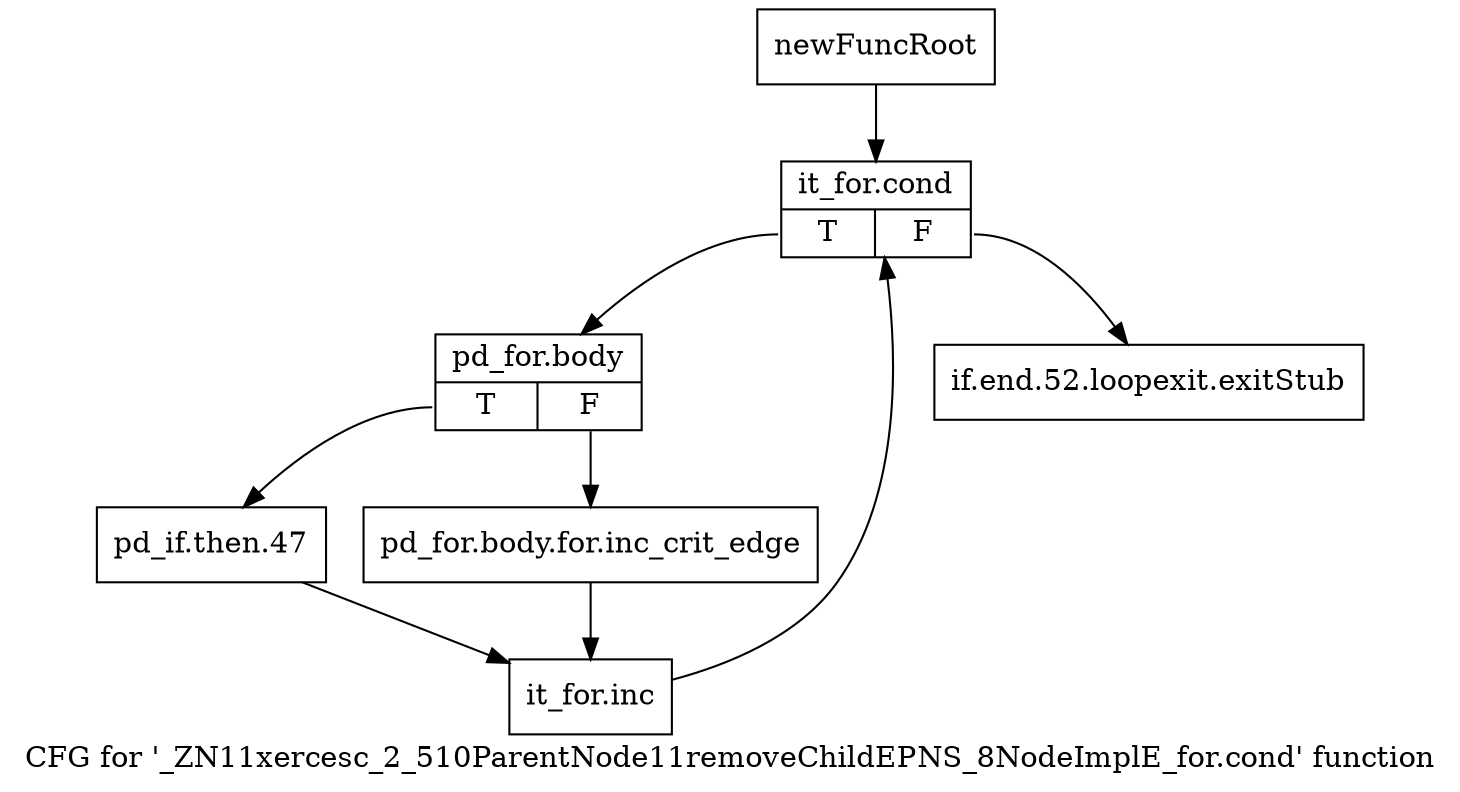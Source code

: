 digraph "CFG for '_ZN11xercesc_2_510ParentNode11removeChildEPNS_8NodeImplE_for.cond' function" {
	label="CFG for '_ZN11xercesc_2_510ParentNode11removeChildEPNS_8NodeImplE_for.cond' function";

	Node0x990f600 [shape=record,label="{newFuncRoot}"];
	Node0x990f600 -> Node0x990f6a0;
	Node0x990f650 [shape=record,label="{if.end.52.loopexit.exitStub}"];
	Node0x990f6a0 [shape=record,label="{it_for.cond|{<s0>T|<s1>F}}"];
	Node0x990f6a0:s0 -> Node0x990f6f0;
	Node0x990f6a0:s1 -> Node0x990f650;
	Node0x990f6f0 [shape=record,label="{pd_for.body|{<s0>T|<s1>F}}"];
	Node0x990f6f0:s0 -> Node0x990f790;
	Node0x990f6f0:s1 -> Node0x990f740;
	Node0x990f740 [shape=record,label="{pd_for.body.for.inc_crit_edge}"];
	Node0x990f740 -> Node0x990f7e0;
	Node0x990f790 [shape=record,label="{pd_if.then.47}"];
	Node0x990f790 -> Node0x990f7e0;
	Node0x990f7e0 [shape=record,label="{it_for.inc}"];
	Node0x990f7e0 -> Node0x990f6a0;
}
